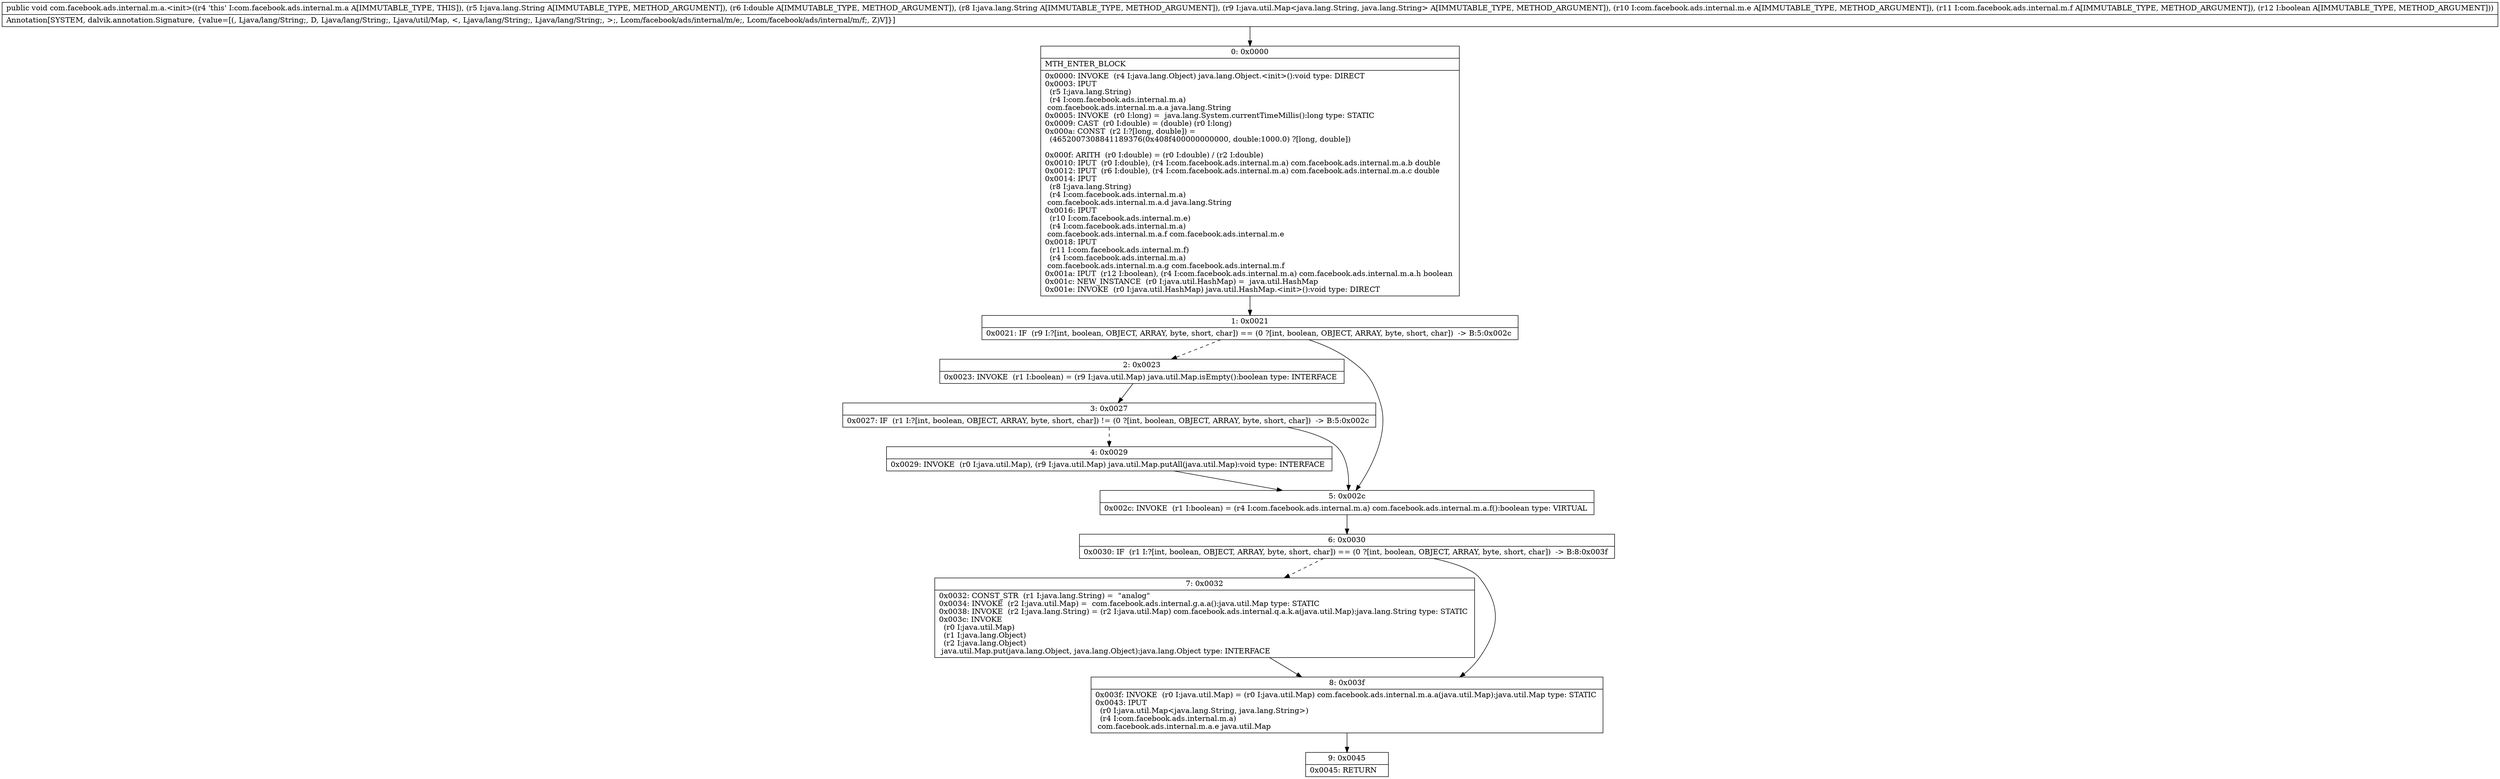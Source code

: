 digraph "CFG forcom.facebook.ads.internal.m.a.\<init\>(Ljava\/lang\/String;DLjava\/lang\/String;Ljava\/util\/Map;Lcom\/facebook\/ads\/internal\/m\/e;Lcom\/facebook\/ads\/internal\/m\/f;Z)V" {
Node_0 [shape=record,label="{0\:\ 0x0000|MTH_ENTER_BLOCK\l|0x0000: INVOKE  (r4 I:java.lang.Object) java.lang.Object.\<init\>():void type: DIRECT \l0x0003: IPUT  \l  (r5 I:java.lang.String)\l  (r4 I:com.facebook.ads.internal.m.a)\l com.facebook.ads.internal.m.a.a java.lang.String \l0x0005: INVOKE  (r0 I:long) =  java.lang.System.currentTimeMillis():long type: STATIC \l0x0009: CAST  (r0 I:double) = (double) (r0 I:long) \l0x000a: CONST  (r2 I:?[long, double]) = \l  (4652007308841189376(0x408f400000000000, double:1000.0) ?[long, double])\l \l0x000f: ARITH  (r0 I:double) = (r0 I:double) \/ (r2 I:double) \l0x0010: IPUT  (r0 I:double), (r4 I:com.facebook.ads.internal.m.a) com.facebook.ads.internal.m.a.b double \l0x0012: IPUT  (r6 I:double), (r4 I:com.facebook.ads.internal.m.a) com.facebook.ads.internal.m.a.c double \l0x0014: IPUT  \l  (r8 I:java.lang.String)\l  (r4 I:com.facebook.ads.internal.m.a)\l com.facebook.ads.internal.m.a.d java.lang.String \l0x0016: IPUT  \l  (r10 I:com.facebook.ads.internal.m.e)\l  (r4 I:com.facebook.ads.internal.m.a)\l com.facebook.ads.internal.m.a.f com.facebook.ads.internal.m.e \l0x0018: IPUT  \l  (r11 I:com.facebook.ads.internal.m.f)\l  (r4 I:com.facebook.ads.internal.m.a)\l com.facebook.ads.internal.m.a.g com.facebook.ads.internal.m.f \l0x001a: IPUT  (r12 I:boolean), (r4 I:com.facebook.ads.internal.m.a) com.facebook.ads.internal.m.a.h boolean \l0x001c: NEW_INSTANCE  (r0 I:java.util.HashMap) =  java.util.HashMap \l0x001e: INVOKE  (r0 I:java.util.HashMap) java.util.HashMap.\<init\>():void type: DIRECT \l}"];
Node_1 [shape=record,label="{1\:\ 0x0021|0x0021: IF  (r9 I:?[int, boolean, OBJECT, ARRAY, byte, short, char]) == (0 ?[int, boolean, OBJECT, ARRAY, byte, short, char])  \-\> B:5:0x002c \l}"];
Node_2 [shape=record,label="{2\:\ 0x0023|0x0023: INVOKE  (r1 I:boolean) = (r9 I:java.util.Map) java.util.Map.isEmpty():boolean type: INTERFACE \l}"];
Node_3 [shape=record,label="{3\:\ 0x0027|0x0027: IF  (r1 I:?[int, boolean, OBJECT, ARRAY, byte, short, char]) != (0 ?[int, boolean, OBJECT, ARRAY, byte, short, char])  \-\> B:5:0x002c \l}"];
Node_4 [shape=record,label="{4\:\ 0x0029|0x0029: INVOKE  (r0 I:java.util.Map), (r9 I:java.util.Map) java.util.Map.putAll(java.util.Map):void type: INTERFACE \l}"];
Node_5 [shape=record,label="{5\:\ 0x002c|0x002c: INVOKE  (r1 I:boolean) = (r4 I:com.facebook.ads.internal.m.a) com.facebook.ads.internal.m.a.f():boolean type: VIRTUAL \l}"];
Node_6 [shape=record,label="{6\:\ 0x0030|0x0030: IF  (r1 I:?[int, boolean, OBJECT, ARRAY, byte, short, char]) == (0 ?[int, boolean, OBJECT, ARRAY, byte, short, char])  \-\> B:8:0x003f \l}"];
Node_7 [shape=record,label="{7\:\ 0x0032|0x0032: CONST_STR  (r1 I:java.lang.String) =  \"analog\" \l0x0034: INVOKE  (r2 I:java.util.Map) =  com.facebook.ads.internal.g.a.a():java.util.Map type: STATIC \l0x0038: INVOKE  (r2 I:java.lang.String) = (r2 I:java.util.Map) com.facebook.ads.internal.q.a.k.a(java.util.Map):java.lang.String type: STATIC \l0x003c: INVOKE  \l  (r0 I:java.util.Map)\l  (r1 I:java.lang.Object)\l  (r2 I:java.lang.Object)\l java.util.Map.put(java.lang.Object, java.lang.Object):java.lang.Object type: INTERFACE \l}"];
Node_8 [shape=record,label="{8\:\ 0x003f|0x003f: INVOKE  (r0 I:java.util.Map) = (r0 I:java.util.Map) com.facebook.ads.internal.m.a.a(java.util.Map):java.util.Map type: STATIC \l0x0043: IPUT  \l  (r0 I:java.util.Map\<java.lang.String, java.lang.String\>)\l  (r4 I:com.facebook.ads.internal.m.a)\l com.facebook.ads.internal.m.a.e java.util.Map \l}"];
Node_9 [shape=record,label="{9\:\ 0x0045|0x0045: RETURN   \l}"];
MethodNode[shape=record,label="{public void com.facebook.ads.internal.m.a.\<init\>((r4 'this' I:com.facebook.ads.internal.m.a A[IMMUTABLE_TYPE, THIS]), (r5 I:java.lang.String A[IMMUTABLE_TYPE, METHOD_ARGUMENT]), (r6 I:double A[IMMUTABLE_TYPE, METHOD_ARGUMENT]), (r8 I:java.lang.String A[IMMUTABLE_TYPE, METHOD_ARGUMENT]), (r9 I:java.util.Map\<java.lang.String, java.lang.String\> A[IMMUTABLE_TYPE, METHOD_ARGUMENT]), (r10 I:com.facebook.ads.internal.m.e A[IMMUTABLE_TYPE, METHOD_ARGUMENT]), (r11 I:com.facebook.ads.internal.m.f A[IMMUTABLE_TYPE, METHOD_ARGUMENT]), (r12 I:boolean A[IMMUTABLE_TYPE, METHOD_ARGUMENT]))  | Annotation[SYSTEM, dalvik.annotation.Signature, \{value=[(, Ljava\/lang\/String;, D, Ljava\/lang\/String;, Ljava\/util\/Map, \<, Ljava\/lang\/String;, Ljava\/lang\/String;, \>;, Lcom\/facebook\/ads\/internal\/m\/e;, Lcom\/facebook\/ads\/internal\/m\/f;, Z)V]\}]\l}"];
MethodNode -> Node_0;
Node_0 -> Node_1;
Node_1 -> Node_2[style=dashed];
Node_1 -> Node_5;
Node_2 -> Node_3;
Node_3 -> Node_4[style=dashed];
Node_3 -> Node_5;
Node_4 -> Node_5;
Node_5 -> Node_6;
Node_6 -> Node_7[style=dashed];
Node_6 -> Node_8;
Node_7 -> Node_8;
Node_8 -> Node_9;
}


